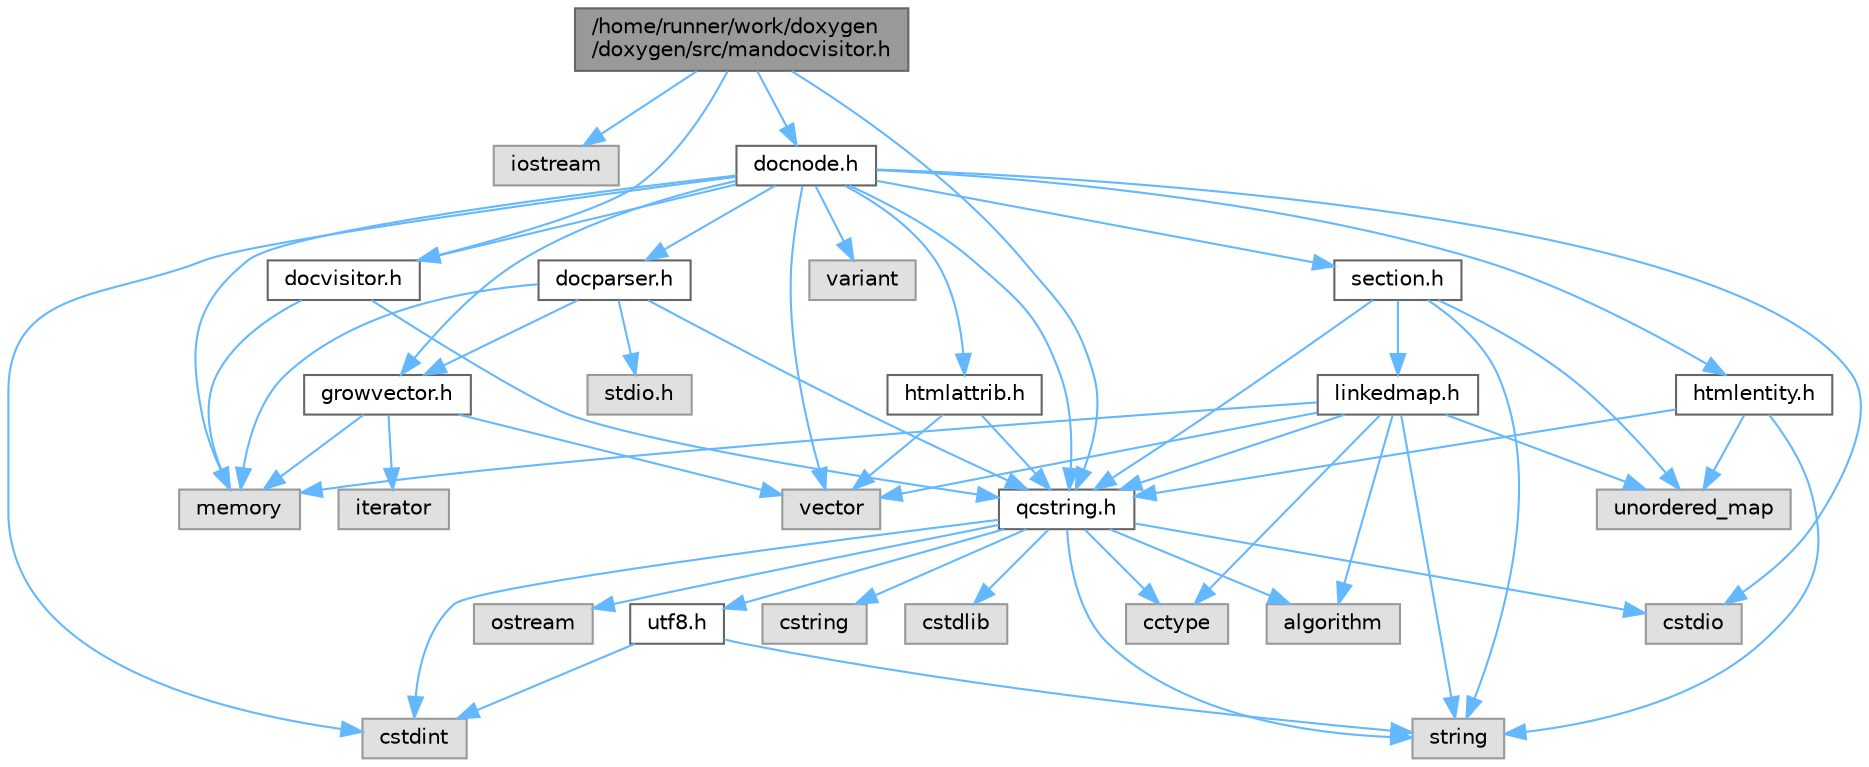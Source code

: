 digraph "/home/runner/work/doxygen/doxygen/src/mandocvisitor.h"
{
 // INTERACTIVE_SVG=YES
 // LATEX_PDF_SIZE
  bgcolor="transparent";
  edge [fontname=Helvetica,fontsize=10,labelfontname=Helvetica,labelfontsize=10];
  node [fontname=Helvetica,fontsize=10,shape=box,height=0.2,width=0.4];
  Node1 [label="/home/runner/work/doxygen\l/doxygen/src/mandocvisitor.h",height=0.2,width=0.4,color="gray40", fillcolor="grey60", style="filled", fontcolor="black",tooltip=" "];
  Node1 -> Node2 [color="steelblue1",style="solid",tooltip=" "];
  Node2 [label="iostream",height=0.2,width=0.4,color="grey60", fillcolor="#E0E0E0", style="filled",tooltip=" "];
  Node1 -> Node3 [color="steelblue1",style="solid",tooltip=" "];
  Node3 [label="qcstring.h",height=0.2,width=0.4,color="grey40", fillcolor="white", style="filled",URL="$d7/d5c/qcstring_8h.html",tooltip=" "];
  Node3 -> Node4 [color="steelblue1",style="solid",tooltip=" "];
  Node4 [label="string",height=0.2,width=0.4,color="grey60", fillcolor="#E0E0E0", style="filled",tooltip=" "];
  Node3 -> Node5 [color="steelblue1",style="solid",tooltip=" "];
  Node5 [label="algorithm",height=0.2,width=0.4,color="grey60", fillcolor="#E0E0E0", style="filled",tooltip=" "];
  Node3 -> Node6 [color="steelblue1",style="solid",tooltip=" "];
  Node6 [label="cctype",height=0.2,width=0.4,color="grey60", fillcolor="#E0E0E0", style="filled",tooltip=" "];
  Node3 -> Node7 [color="steelblue1",style="solid",tooltip=" "];
  Node7 [label="cstring",height=0.2,width=0.4,color="grey60", fillcolor="#E0E0E0", style="filled",tooltip=" "];
  Node3 -> Node8 [color="steelblue1",style="solid",tooltip=" "];
  Node8 [label="cstdio",height=0.2,width=0.4,color="grey60", fillcolor="#E0E0E0", style="filled",tooltip=" "];
  Node3 -> Node9 [color="steelblue1",style="solid",tooltip=" "];
  Node9 [label="cstdlib",height=0.2,width=0.4,color="grey60", fillcolor="#E0E0E0", style="filled",tooltip=" "];
  Node3 -> Node10 [color="steelblue1",style="solid",tooltip=" "];
  Node10 [label="cstdint",height=0.2,width=0.4,color="grey60", fillcolor="#E0E0E0", style="filled",tooltip=" "];
  Node3 -> Node11 [color="steelblue1",style="solid",tooltip=" "];
  Node11 [label="ostream",height=0.2,width=0.4,color="grey60", fillcolor="#E0E0E0", style="filled",tooltip=" "];
  Node3 -> Node12 [color="steelblue1",style="solid",tooltip=" "];
  Node12 [label="utf8.h",height=0.2,width=0.4,color="grey40", fillcolor="white", style="filled",URL="$db/d7c/utf8_8h.html",tooltip="Various UTF8 related helper functions."];
  Node12 -> Node10 [color="steelblue1",style="solid",tooltip=" "];
  Node12 -> Node4 [color="steelblue1",style="solid",tooltip=" "];
  Node1 -> Node13 [color="steelblue1",style="solid",tooltip=" "];
  Node13 [label="docvisitor.h",height=0.2,width=0.4,color="grey40", fillcolor="white", style="filled",URL="$d2/d3c/docvisitor_8h.html",tooltip=" "];
  Node13 -> Node14 [color="steelblue1",style="solid",tooltip=" "];
  Node14 [label="memory",height=0.2,width=0.4,color="grey60", fillcolor="#E0E0E0", style="filled",tooltip=" "];
  Node13 -> Node3 [color="steelblue1",style="solid",tooltip=" "];
  Node1 -> Node15 [color="steelblue1",style="solid",tooltip=" "];
  Node15 [label="docnode.h",height=0.2,width=0.4,color="grey40", fillcolor="white", style="filled",URL="$de/d2b/docnode_8h.html",tooltip=" "];
  Node15 -> Node8 [color="steelblue1",style="solid",tooltip=" "];
  Node15 -> Node10 [color="steelblue1",style="solid",tooltip=" "];
  Node15 -> Node16 [color="steelblue1",style="solid",tooltip=" "];
  Node16 [label="vector",height=0.2,width=0.4,color="grey60", fillcolor="#E0E0E0", style="filled",tooltip=" "];
  Node15 -> Node14 [color="steelblue1",style="solid",tooltip=" "];
  Node15 -> Node17 [color="steelblue1",style="solid",tooltip=" "];
  Node17 [label="variant",height=0.2,width=0.4,color="grey60", fillcolor="#E0E0E0", style="filled",tooltip=" "];
  Node15 -> Node3 [color="steelblue1",style="solid",tooltip=" "];
  Node15 -> Node13 [color="steelblue1",style="solid",tooltip=" "];
  Node15 -> Node18 [color="steelblue1",style="solid",tooltip=" "];
  Node18 [label="docparser.h",height=0.2,width=0.4,color="grey40", fillcolor="white", style="filled",URL="$de/d9c/docparser_8h.html",tooltip=" "];
  Node18 -> Node19 [color="steelblue1",style="solid",tooltip=" "];
  Node19 [label="stdio.h",height=0.2,width=0.4,color="grey60", fillcolor="#E0E0E0", style="filled",tooltip=" "];
  Node18 -> Node14 [color="steelblue1",style="solid",tooltip=" "];
  Node18 -> Node3 [color="steelblue1",style="solid",tooltip=" "];
  Node18 -> Node20 [color="steelblue1",style="solid",tooltip=" "];
  Node20 [label="growvector.h",height=0.2,width=0.4,color="grey40", fillcolor="white", style="filled",URL="$d7/d50/growvector_8h.html",tooltip=" "];
  Node20 -> Node16 [color="steelblue1",style="solid",tooltip=" "];
  Node20 -> Node14 [color="steelblue1",style="solid",tooltip=" "];
  Node20 -> Node21 [color="steelblue1",style="solid",tooltip=" "];
  Node21 [label="iterator",height=0.2,width=0.4,color="grey60", fillcolor="#E0E0E0", style="filled",tooltip=" "];
  Node15 -> Node22 [color="steelblue1",style="solid",tooltip=" "];
  Node22 [label="htmlattrib.h",height=0.2,width=0.4,color="grey40", fillcolor="white", style="filled",URL="$d0/d73/htmlattrib_8h.html",tooltip=" "];
  Node22 -> Node16 [color="steelblue1",style="solid",tooltip=" "];
  Node22 -> Node3 [color="steelblue1",style="solid",tooltip=" "];
  Node15 -> Node23 [color="steelblue1",style="solid",tooltip=" "];
  Node23 [label="htmlentity.h",height=0.2,width=0.4,color="grey40", fillcolor="white", style="filled",URL="$db/dc6/htmlentity_8h.html",tooltip=" "];
  Node23 -> Node24 [color="steelblue1",style="solid",tooltip=" "];
  Node24 [label="unordered_map",height=0.2,width=0.4,color="grey60", fillcolor="#E0E0E0", style="filled",tooltip=" "];
  Node23 -> Node4 [color="steelblue1",style="solid",tooltip=" "];
  Node23 -> Node3 [color="steelblue1",style="solid",tooltip=" "];
  Node15 -> Node20 [color="steelblue1",style="solid",tooltip=" "];
  Node15 -> Node25 [color="steelblue1",style="solid",tooltip=" "];
  Node25 [label="section.h",height=0.2,width=0.4,color="grey40", fillcolor="white", style="filled",URL="$d1/d2a/section_8h.html",tooltip=" "];
  Node25 -> Node4 [color="steelblue1",style="solid",tooltip=" "];
  Node25 -> Node24 [color="steelblue1",style="solid",tooltip=" "];
  Node25 -> Node3 [color="steelblue1",style="solid",tooltip=" "];
  Node25 -> Node26 [color="steelblue1",style="solid",tooltip=" "];
  Node26 [label="linkedmap.h",height=0.2,width=0.4,color="grey40", fillcolor="white", style="filled",URL="$da/de1/linkedmap_8h.html",tooltip=" "];
  Node26 -> Node24 [color="steelblue1",style="solid",tooltip=" "];
  Node26 -> Node16 [color="steelblue1",style="solid",tooltip=" "];
  Node26 -> Node14 [color="steelblue1",style="solid",tooltip=" "];
  Node26 -> Node4 [color="steelblue1",style="solid",tooltip=" "];
  Node26 -> Node5 [color="steelblue1",style="solid",tooltip=" "];
  Node26 -> Node6 [color="steelblue1",style="solid",tooltip=" "];
  Node26 -> Node3 [color="steelblue1",style="solid",tooltip=" "];
}
